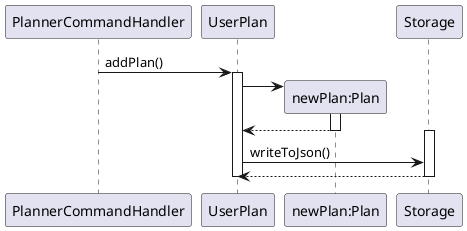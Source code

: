 @startuml
PlannerCommandHandler->UserPlan : addPlan()
activate UserPlan
UserPlan -> "newPlan:Plan" **
activate "newPlan:Plan"
"newPlan:Plan" --> UserPlan
deactivate "newPlan:Plan"
activate Storage
UserPlan -> Storage : writeToJson()
Storage --> UserPlan
deactivate Storage
deactivate UserPlan
@enduml